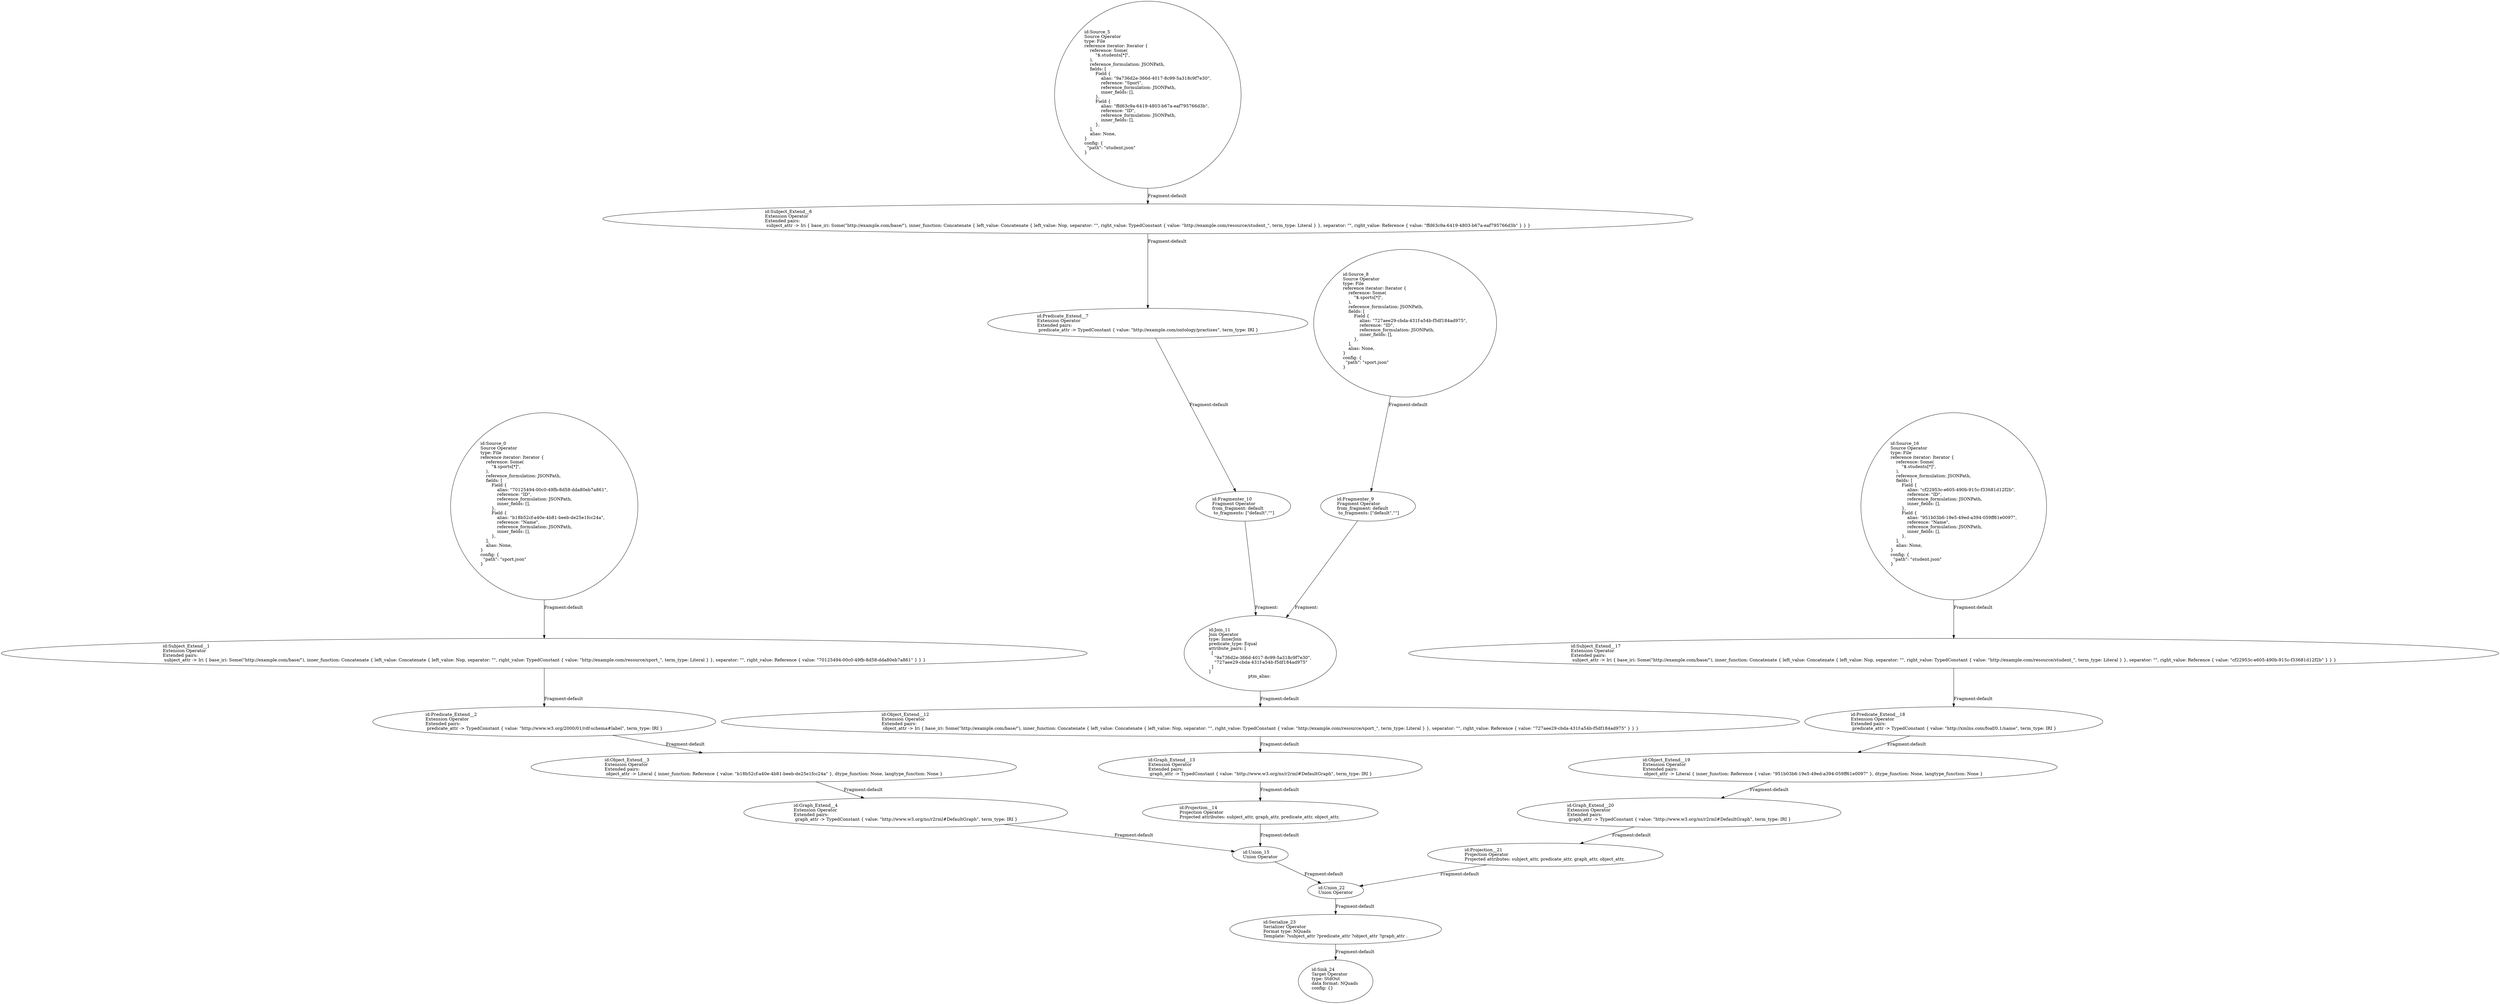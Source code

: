 digraph {
    0 [ label = "id:Source_0 \lSource Operator\ltype: File \lreference iterator: Iterator {\l    reference: Some(\l        \"$.sports[*]\",\l    ),\l    reference_formulation: JSONPath,\l    fields: [\l        Field {\l            alias: \"70125494-00c0-49fb-8d58-dda80eb7a861\",\l            reference: \"ID\",\l            reference_formulation: JSONPath,\l            inner_fields: [],\l        },\l        Field {\l            alias: \"b18b52cf-a40e-4b81-beeb-de25e1fcc24a\",\l            reference: \"Name\",\l            reference_formulation: JSONPath,\l            inner_fields: [],\l        },\l    ],\l    alias: None,\l} \lconfig: {\l  \"path\": \"sport.json\"\l}\l             " ]
    1 [ label = "id:Subject_Extend__1 \lExtension Operator\lExtended pairs: \l subject_attr -> Iri { base_iri: Some(\"http://example.com/base/\"), inner_function: Concatenate { left_value: Concatenate { left_value: Nop, separator: \"\", right_value: TypedConstant { value: \"http://example.com/resource/sport_\", term_type: Literal } }, separator: \"\", right_value: Reference { value: \"70125494-00c0-49fb-8d58-dda80eb7a861\" } } }" ]
    2 [ label = "id:Predicate_Extend__2 \lExtension Operator\lExtended pairs: \l predicate_attr -> TypedConstant { value: \"http://www.w3.org/2000/01/rdf-schema#label\", term_type: IRI }" ]
    3 [ label = "id:Object_Extend__3 \lExtension Operator\lExtended pairs: \l object_attr -> Literal { inner_function: Reference { value: \"b18b52cf-a40e-4b81-beeb-de25e1fcc24a\" }, dtype_function: None, langtype_function: None }" ]
    4 [ label = "id:Graph_Extend__4 \lExtension Operator\lExtended pairs: \l graph_attr -> TypedConstant { value: \"http://www.w3.org/ns/r2rml#DefaultGraph\", term_type: IRI }" ]
    5 [ label = "id:Source_5 \lSource Operator\ltype: File \lreference iterator: Iterator {\l    reference: Some(\l        \"$.students[*]\",\l    ),\l    reference_formulation: JSONPath,\l    fields: [\l        Field {\l            alias: \"9a736d2e-366d-4017-8c99-5a318c9f7e30\",\l            reference: \"Sport\",\l            reference_formulation: JSONPath,\l            inner_fields: [],\l        },\l        Field {\l            alias: \"ffd63c9a-6419-4803-b67a-eaf795766d3b\",\l            reference: \"ID\",\l            reference_formulation: JSONPath,\l            inner_fields: [],\l        },\l    ],\l    alias: None,\l} \lconfig: {\l  \"path\": \"student.json\"\l}\l             " ]
    6 [ label = "id:Subject_Extend__6 \lExtension Operator\lExtended pairs: \l subject_attr -> Iri { base_iri: Some(\"http://example.com/base/\"), inner_function: Concatenate { left_value: Concatenate { left_value: Nop, separator: \"\", right_value: TypedConstant { value: \"http://example.com/resource/student_\", term_type: Literal } }, separator: \"\", right_value: Reference { value: \"ffd63c9a-6419-4803-b67a-eaf795766d3b\" } } }" ]
    7 [ label = "id:Predicate_Extend__7 \lExtension Operator\lExtended pairs: \l predicate_attr -> TypedConstant { value: \"http://example.com/ontology/practises\", term_type: IRI }" ]
    8 [ label = "id:Source_8 \lSource Operator\ltype: File \lreference iterator: Iterator {\l    reference: Some(\l        \"$.sports[*]\",\l    ),\l    reference_formulation: JSONPath,\l    fields: [\l        Field {\l            alias: \"727aee29-cbda-431f-a54b-f5df184ad975\",\l            reference: \"ID\",\l            reference_formulation: JSONPath,\l            inner_fields: [],\l        },\l    ],\l    alias: None,\l} \lconfig: {\l  \"path\": \"sport.json\"\l}\l             " ]
    9 [ label = "id:Fragmenter_9 \lFragment Operator\lfrom_fragment: default \l to_fragments: [\"default\",\"\"]" ]
    10 [ label = "id:Fragmenter_10 \lFragment Operator\lfrom_fragment: default \l to_fragments: [\"default\",\"\"]" ]
    11 [ label = "id:Join_11 \lJoin Operator\ltype: InnerJoin\lpredicate_type: Equal\lattribute_pairs: [\l  [\l    \"9a736d2e-366d-4017-8c99-5a318c9f7e30\",\l    \"727aee29-cbda-431f-a54b-f5df184ad975\"\l  ]\l]\lptm_alias: " ]
    12 [ label = "id:Object_Extend__12 \lExtension Operator\lExtended pairs: \l object_attr -> Iri { base_iri: Some(\"http://example.com/base/\"), inner_function: Concatenate { left_value: Concatenate { left_value: Nop, separator: \"\", right_value: TypedConstant { value: \"http://example.com/resource/sport_\", term_type: Literal } }, separator: \"\", right_value: Reference { value: \"727aee29-cbda-431f-a54b-f5df184ad975\" } } }" ]
    13 [ label = "id:Graph_Extend__13 \lExtension Operator\lExtended pairs: \l graph_attr -> TypedConstant { value: \"http://www.w3.org/ns/r2rml#DefaultGraph\", term_type: IRI }" ]
    14 [ label = "id:Projection__14 \lProjection Operator\lProjected attributes: subject_attr, graph_attr, predicate_attr, object_attr, " ]
    15 [ label = "id:Union_15 \lUnion Operator\l" ]
    16 [ label = "id:Source_16 \lSource Operator\ltype: File \lreference iterator: Iterator {\l    reference: Some(\l        \"$.students[*]\",\l    ),\l    reference_formulation: JSONPath,\l    fields: [\l        Field {\l            alias: \"cf22953c-e605-490b-915c-f33681d12f2b\",\l            reference: \"ID\",\l            reference_formulation: JSONPath,\l            inner_fields: [],\l        },\l        Field {\l            alias: \"951b03b6-19e5-49ed-a394-059ff61e0097\",\l            reference: \"Name\",\l            reference_formulation: JSONPath,\l            inner_fields: [],\l        },\l    ],\l    alias: None,\l} \lconfig: {\l  \"path\": \"student.json\"\l}\l             " ]
    17 [ label = "id:Subject_Extend__17 \lExtension Operator\lExtended pairs: \l subject_attr -> Iri { base_iri: Some(\"http://example.com/base/\"), inner_function: Concatenate { left_value: Concatenate { left_value: Nop, separator: \"\", right_value: TypedConstant { value: \"http://example.com/resource/student_\", term_type: Literal } }, separator: \"\", right_value: Reference { value: \"cf22953c-e605-490b-915c-f33681d12f2b\" } } }" ]
    18 [ label = "id:Predicate_Extend__18 \lExtension Operator\lExtended pairs: \l predicate_attr -> TypedConstant { value: \"http://xmlns.com/foaf/0.1/name\", term_type: IRI }" ]
    19 [ label = "id:Object_Extend__19 \lExtension Operator\lExtended pairs: \l object_attr -> Literal { inner_function: Reference { value: \"951b03b6-19e5-49ed-a394-059ff61e0097\" }, dtype_function: None, langtype_function: None }" ]
    20 [ label = "id:Graph_Extend__20 \lExtension Operator\lExtended pairs: \l graph_attr -> TypedConstant { value: \"http://www.w3.org/ns/r2rml#DefaultGraph\", term_type: IRI }" ]
    21 [ label = "id:Projection__21 \lProjection Operator\lProjected attributes: subject_attr, predicate_attr, graph_attr, object_attr, " ]
    22 [ label = "id:Union_22 \lUnion Operator\l" ]
    23 [ label = "id:Serialize_23 \lSerializer Operator\lFormat type: NQuads\lTemplate: ?subject_attr ?predicate_attr ?object_attr ?graph_attr ." ]
    24 [ label = "id:Sink_24 \lTarget Operator\ltype: StdOut \ldata format: NQuads \lconfig: {}\l             " ]
    0 -> 1 [ label = "Fragment:default" ]
    1 -> 2 [ label = "Fragment:default" ]
    2 -> 3 [ label = "Fragment:default" ]
    3 -> 4 [ label = "Fragment:default" ]
    5 -> 6 [ label = "Fragment:default" ]
    6 -> 7 [ label = "Fragment:default" ]
    8 -> 9 [ label = "Fragment:default" ]
    7 -> 10 [ label = "Fragment:default" ]
    10 -> 11 [ label = "Fragment:" ]
    9 -> 11 [ label = "Fragment:" ]
    11 -> 12 [ label = "Fragment:default" ]
    12 -> 13 [ label = "Fragment:default" ]
    13 -> 14 [ label = "Fragment:default" ]
    4 -> 15 [ label = "Fragment:default" ]
    14 -> 15 [ label = "Fragment:default" ]
    16 -> 17 [ label = "Fragment:default" ]
    17 -> 18 [ label = "Fragment:default" ]
    18 -> 19 [ label = "Fragment:default" ]
    19 -> 20 [ label = "Fragment:default" ]
    20 -> 21 [ label = "Fragment:default" ]
    15 -> 22 [ label = "Fragment:default" ]
    21 -> 22 [ label = "Fragment:default" ]
    22 -> 23 [ label = "Fragment:default" ]
    23 -> 24 [ label = "Fragment:default" ]
}
